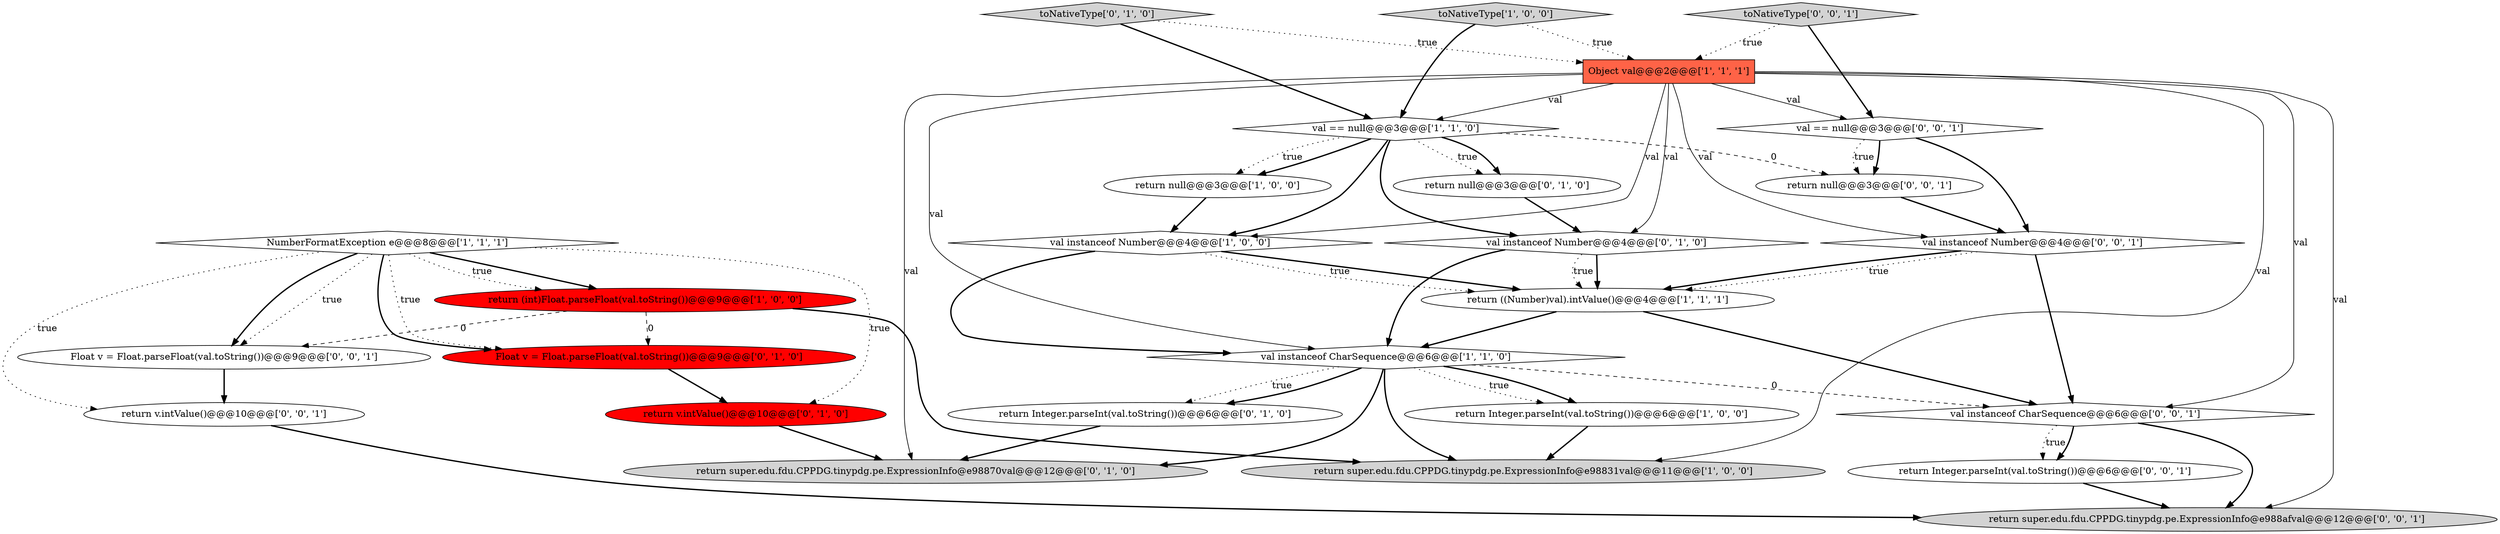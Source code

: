 digraph {
10 [style = filled, label = "val == null@@@3@@@['1', '1', '0']", fillcolor = white, shape = diamond image = "AAA0AAABBB1BBB"];
24 [style = filled, label = "return null@@@3@@@['0', '0', '1']", fillcolor = white, shape = ellipse image = "AAA0AAABBB3BBB"];
17 [style = filled, label = "Float v = Float.parseFloat(val.toString())@@@9@@@['0', '1', '0']", fillcolor = red, shape = ellipse image = "AAA1AAABBB2BBB"];
5 [style = filled, label = "return Integer.parseInt(val.toString())@@@6@@@['1', '0', '0']", fillcolor = white, shape = ellipse image = "AAA0AAABBB1BBB"];
22 [style = filled, label = "return v.intValue()@@@10@@@['0', '0', '1']", fillcolor = white, shape = ellipse image = "AAA0AAABBB3BBB"];
4 [style = filled, label = "NumberFormatException e@@@8@@@['1', '1', '1']", fillcolor = white, shape = diamond image = "AAA0AAABBB1BBB"];
7 [style = filled, label = "toNativeType['1', '0', '0']", fillcolor = lightgray, shape = diamond image = "AAA0AAABBB1BBB"];
2 [style = filled, label = "Object val@@@2@@@['1', '1', '1']", fillcolor = tomato, shape = box image = "AAA0AAABBB1BBB"];
9 [style = filled, label = "return (int)Float.parseFloat(val.toString())@@@9@@@['1', '0', '0']", fillcolor = red, shape = ellipse image = "AAA1AAABBB1BBB"];
15 [style = filled, label = "val instanceof Number@@@4@@@['0', '1', '0']", fillcolor = white, shape = diamond image = "AAA0AAABBB2BBB"];
19 [style = filled, label = "return super.edu.fdu.CPPDG.tinypdg.pe.ExpressionInfo@e988afval@@@12@@@['0', '0', '1']", fillcolor = lightgray, shape = ellipse image = "AAA0AAABBB3BBB"];
1 [style = filled, label = "val instanceof Number@@@4@@@['1', '0', '0']", fillcolor = white, shape = diamond image = "AAA0AAABBB1BBB"];
18 [style = filled, label = "Float v = Float.parseFloat(val.toString())@@@9@@@['0', '0', '1']", fillcolor = white, shape = ellipse image = "AAA0AAABBB3BBB"];
23 [style = filled, label = "return Integer.parseInt(val.toString())@@@6@@@['0', '0', '1']", fillcolor = white, shape = ellipse image = "AAA0AAABBB3BBB"];
20 [style = filled, label = "val instanceof Number@@@4@@@['0', '0', '1']", fillcolor = white, shape = diamond image = "AAA0AAABBB3BBB"];
14 [style = filled, label = "toNativeType['0', '1', '0']", fillcolor = lightgray, shape = diamond image = "AAA0AAABBB2BBB"];
25 [style = filled, label = "toNativeType['0', '0', '1']", fillcolor = lightgray, shape = diamond image = "AAA0AAABBB3BBB"];
11 [style = filled, label = "return null@@@3@@@['0', '1', '0']", fillcolor = white, shape = ellipse image = "AAA0AAABBB2BBB"];
8 [style = filled, label = "return null@@@3@@@['1', '0', '0']", fillcolor = white, shape = ellipse image = "AAA0AAABBB1BBB"];
12 [style = filled, label = "return Integer.parseInt(val.toString())@@@6@@@['0', '1', '0']", fillcolor = white, shape = ellipse image = "AAA0AAABBB2BBB"];
0 [style = filled, label = "return super.edu.fdu.CPPDG.tinypdg.pe.ExpressionInfo@e98831val@@@11@@@['1', '0', '0']", fillcolor = lightgray, shape = ellipse image = "AAA0AAABBB1BBB"];
16 [style = filled, label = "return super.edu.fdu.CPPDG.tinypdg.pe.ExpressionInfo@e98870val@@@12@@@['0', '1', '0']", fillcolor = lightgray, shape = ellipse image = "AAA0AAABBB2BBB"];
3 [style = filled, label = "return ((Number)val).intValue()@@@4@@@['1', '1', '1']", fillcolor = white, shape = ellipse image = "AAA0AAABBB1BBB"];
6 [style = filled, label = "val instanceof CharSequence@@@6@@@['1', '1', '0']", fillcolor = white, shape = diamond image = "AAA0AAABBB1BBB"];
21 [style = filled, label = "val == null@@@3@@@['0', '0', '1']", fillcolor = white, shape = diamond image = "AAA0AAABBB3BBB"];
26 [style = filled, label = "val instanceof CharSequence@@@6@@@['0', '0', '1']", fillcolor = white, shape = diamond image = "AAA0AAABBB3BBB"];
13 [style = filled, label = "return v.intValue()@@@10@@@['0', '1', '0']", fillcolor = red, shape = ellipse image = "AAA1AAABBB2BBB"];
4->9 [style = bold, label=""];
2->0 [style = solid, label="val"];
10->8 [style = dotted, label="true"];
7->2 [style = dotted, label="true"];
14->2 [style = dotted, label="true"];
4->18 [style = dotted, label="true"];
10->15 [style = bold, label=""];
9->0 [style = bold, label=""];
4->17 [style = bold, label=""];
22->19 [style = bold, label=""];
7->10 [style = bold, label=""];
20->26 [style = bold, label=""];
9->18 [style = dashed, label="0"];
1->3 [style = bold, label=""];
3->26 [style = bold, label=""];
14->10 [style = bold, label=""];
3->6 [style = bold, label=""];
26->23 [style = dotted, label="true"];
2->6 [style = solid, label="val"];
6->0 [style = bold, label=""];
15->6 [style = bold, label=""];
12->16 [style = bold, label=""];
21->24 [style = bold, label=""];
20->3 [style = bold, label=""];
4->18 [style = bold, label=""];
26->19 [style = bold, label=""];
15->3 [style = bold, label=""];
13->16 [style = bold, label=""];
2->21 [style = solid, label="val"];
11->15 [style = bold, label=""];
1->3 [style = dotted, label="true"];
24->20 [style = bold, label=""];
15->3 [style = dotted, label="true"];
4->13 [style = dotted, label="true"];
8->1 [style = bold, label=""];
6->5 [style = bold, label=""];
2->10 [style = solid, label="val"];
1->6 [style = bold, label=""];
2->15 [style = solid, label="val"];
21->20 [style = bold, label=""];
18->22 [style = bold, label=""];
21->24 [style = dotted, label="true"];
10->8 [style = bold, label=""];
5->0 [style = bold, label=""];
10->11 [style = dotted, label="true"];
4->22 [style = dotted, label="true"];
6->16 [style = bold, label=""];
6->26 [style = dashed, label="0"];
23->19 [style = bold, label=""];
26->23 [style = bold, label=""];
9->17 [style = dashed, label="0"];
2->1 [style = solid, label="val"];
20->3 [style = dotted, label="true"];
17->13 [style = bold, label=""];
6->12 [style = dotted, label="true"];
2->26 [style = solid, label="val"];
4->9 [style = dotted, label="true"];
10->1 [style = bold, label=""];
4->17 [style = dotted, label="true"];
25->2 [style = dotted, label="true"];
10->24 [style = dashed, label="0"];
25->21 [style = bold, label=""];
2->19 [style = solid, label="val"];
2->20 [style = solid, label="val"];
6->5 [style = dotted, label="true"];
2->16 [style = solid, label="val"];
10->11 [style = bold, label=""];
6->12 [style = bold, label=""];
}
